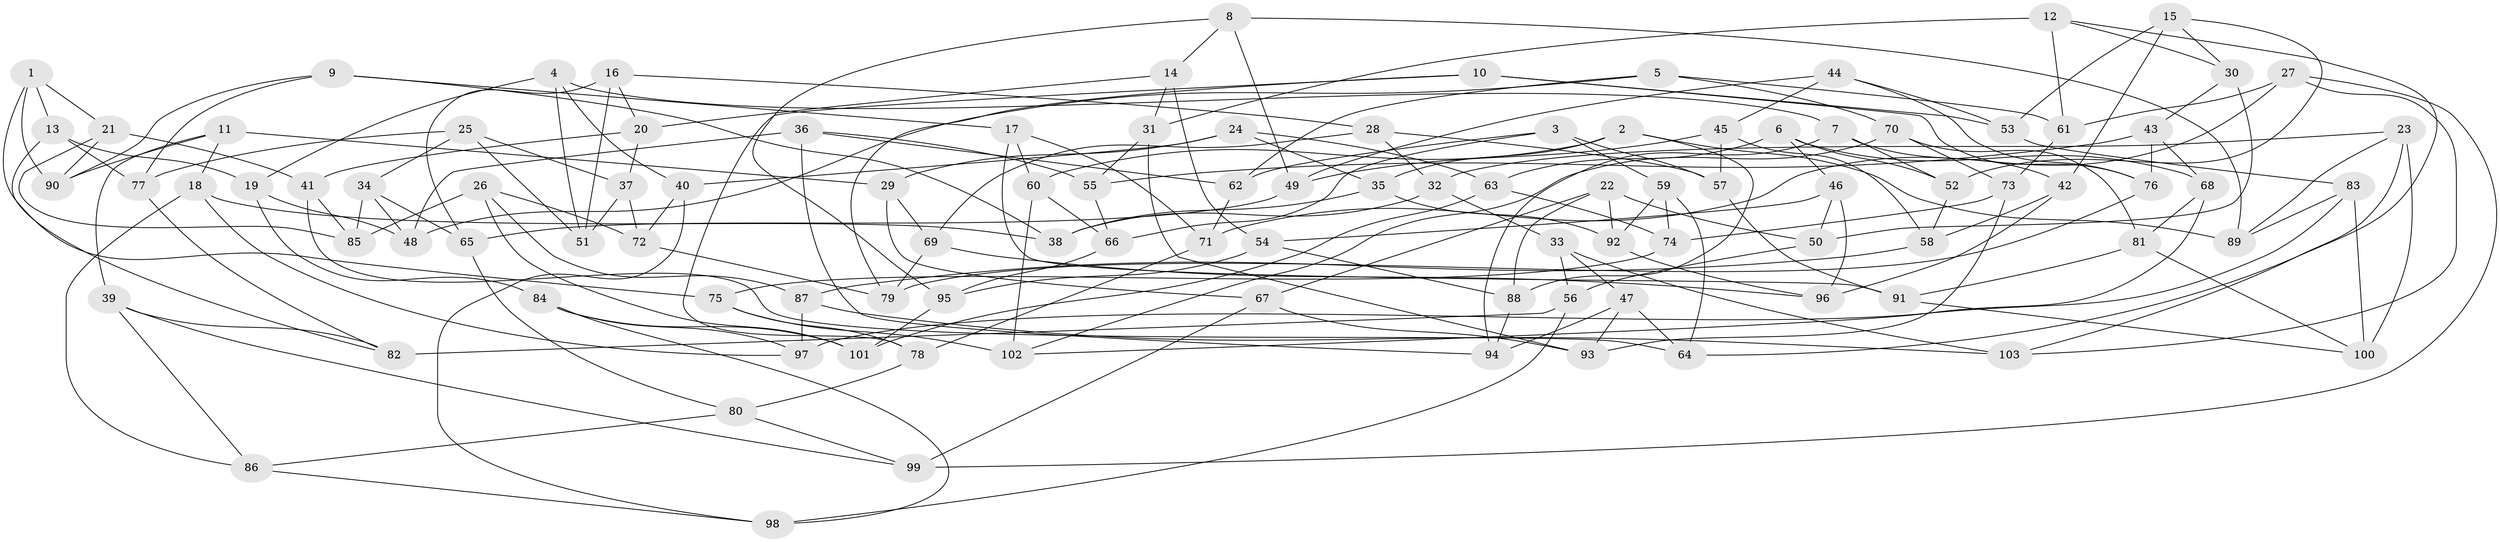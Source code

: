 // coarse degree distribution, {6: 0.3548387096774194, 7: 0.3548387096774194, 8: 0.16129032258064516, 5: 0.06451612903225806, 4: 0.03225806451612903, 9: 0.03225806451612903}
// Generated by graph-tools (version 1.1) at 2025/38/03/04/25 23:38:17]
// undirected, 103 vertices, 206 edges
graph export_dot {
  node [color=gray90,style=filled];
  1;
  2;
  3;
  4;
  5;
  6;
  7;
  8;
  9;
  10;
  11;
  12;
  13;
  14;
  15;
  16;
  17;
  18;
  19;
  20;
  21;
  22;
  23;
  24;
  25;
  26;
  27;
  28;
  29;
  30;
  31;
  32;
  33;
  34;
  35;
  36;
  37;
  38;
  39;
  40;
  41;
  42;
  43;
  44;
  45;
  46;
  47;
  48;
  49;
  50;
  51;
  52;
  53;
  54;
  55;
  56;
  57;
  58;
  59;
  60;
  61;
  62;
  63;
  64;
  65;
  66;
  67;
  68;
  69;
  70;
  71;
  72;
  73;
  74;
  75;
  76;
  77;
  78;
  79;
  80;
  81;
  82;
  83;
  84;
  85;
  86;
  87;
  88;
  89;
  90;
  91;
  92;
  93;
  94;
  95;
  96;
  97;
  98;
  99;
  100;
  101;
  102;
  103;
  1 -- 90;
  1 -- 13;
  1 -- 21;
  1 -- 75;
  2 -- 60;
  2 -- 89;
  2 -- 88;
  2 -- 35;
  3 -- 62;
  3 -- 59;
  3 -- 66;
  3 -- 57;
  4 -- 40;
  4 -- 51;
  4 -- 19;
  4 -- 7;
  5 -- 62;
  5 -- 70;
  5 -- 61;
  5 -- 48;
  6 -- 68;
  6 -- 46;
  6 -- 63;
  6 -- 52;
  7 -- 42;
  7 -- 94;
  7 -- 52;
  8 -- 49;
  8 -- 14;
  8 -- 89;
  8 -- 95;
  9 -- 90;
  9 -- 77;
  9 -- 38;
  9 -- 17;
  10 -- 79;
  10 -- 78;
  10 -- 76;
  10 -- 53;
  11 -- 90;
  11 -- 29;
  11 -- 18;
  11 -- 39;
  12 -- 64;
  12 -- 31;
  12 -- 61;
  12 -- 30;
  13 -- 19;
  13 -- 82;
  13 -- 77;
  14 -- 31;
  14 -- 20;
  14 -- 54;
  15 -- 42;
  15 -- 53;
  15 -- 52;
  15 -- 30;
  16 -- 20;
  16 -- 65;
  16 -- 28;
  16 -- 51;
  17 -- 91;
  17 -- 60;
  17 -- 71;
  18 -- 38;
  18 -- 86;
  18 -- 97;
  19 -- 48;
  19 -- 84;
  20 -- 37;
  20 -- 41;
  21 -- 90;
  21 -- 85;
  21 -- 41;
  22 -- 50;
  22 -- 67;
  22 -- 92;
  22 -- 88;
  23 -- 32;
  23 -- 89;
  23 -- 100;
  23 -- 103;
  24 -- 29;
  24 -- 63;
  24 -- 40;
  24 -- 35;
  25 -- 77;
  25 -- 37;
  25 -- 51;
  25 -- 34;
  26 -- 101;
  26 -- 85;
  26 -- 87;
  26 -- 72;
  27 -- 103;
  27 -- 99;
  27 -- 61;
  27 -- 71;
  28 -- 32;
  28 -- 57;
  28 -- 69;
  29 -- 69;
  29 -- 67;
  30 -- 50;
  30 -- 43;
  31 -- 55;
  31 -- 93;
  32 -- 38;
  32 -- 33;
  33 -- 56;
  33 -- 47;
  33 -- 103;
  34 -- 65;
  34 -- 48;
  34 -- 85;
  35 -- 38;
  35 -- 92;
  36 -- 48;
  36 -- 62;
  36 -- 55;
  36 -- 94;
  37 -- 51;
  37 -- 72;
  39 -- 86;
  39 -- 82;
  39 -- 99;
  40 -- 98;
  40 -- 72;
  41 -- 64;
  41 -- 85;
  42 -- 58;
  42 -- 96;
  43 -- 68;
  43 -- 76;
  43 -- 55;
  44 -- 76;
  44 -- 53;
  44 -- 49;
  44 -- 45;
  45 -- 57;
  45 -- 58;
  45 -- 49;
  46 -- 96;
  46 -- 54;
  46 -- 50;
  47 -- 94;
  47 -- 93;
  47 -- 64;
  49 -- 65;
  50 -- 56;
  52 -- 58;
  53 -- 83;
  54 -- 88;
  54 -- 95;
  55 -- 66;
  56 -- 82;
  56 -- 98;
  57 -- 91;
  58 -- 87;
  59 -- 92;
  59 -- 74;
  59 -- 64;
  60 -- 66;
  60 -- 102;
  61 -- 73;
  62 -- 71;
  63 -- 101;
  63 -- 74;
  65 -- 80;
  66 -- 95;
  67 -- 99;
  67 -- 93;
  68 -- 81;
  68 -- 102;
  69 -- 79;
  69 -- 96;
  70 -- 81;
  70 -- 102;
  70 -- 73;
  71 -- 78;
  72 -- 79;
  73 -- 74;
  73 -- 93;
  74 -- 75;
  75 -- 102;
  75 -- 78;
  76 -- 79;
  77 -- 82;
  78 -- 80;
  80 -- 99;
  80 -- 86;
  81 -- 91;
  81 -- 100;
  83 -- 97;
  83 -- 89;
  83 -- 100;
  84 -- 101;
  84 -- 97;
  84 -- 98;
  86 -- 98;
  87 -- 97;
  87 -- 103;
  88 -- 94;
  91 -- 100;
  92 -- 96;
  95 -- 101;
}
